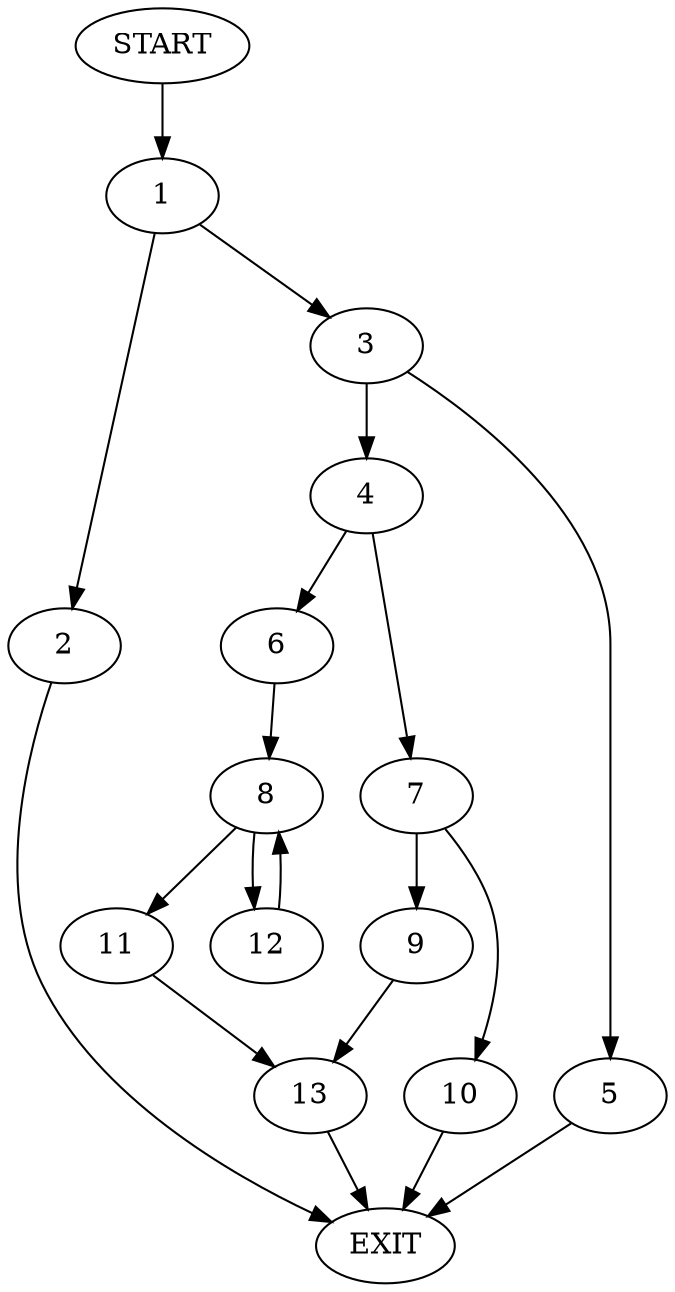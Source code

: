 digraph {
0 [label="START"]
14 [label="EXIT"]
0 -> 1
1 -> 2
1 -> 3
3 -> 4
3 -> 5
2 -> 14
5 -> 14
4 -> 6
4 -> 7
6 -> 8
7 -> 9
7 -> 10
8 -> 11
8 -> 12
12 -> 8
11 -> 13
13 -> 14
9 -> 13
10 -> 14
}
